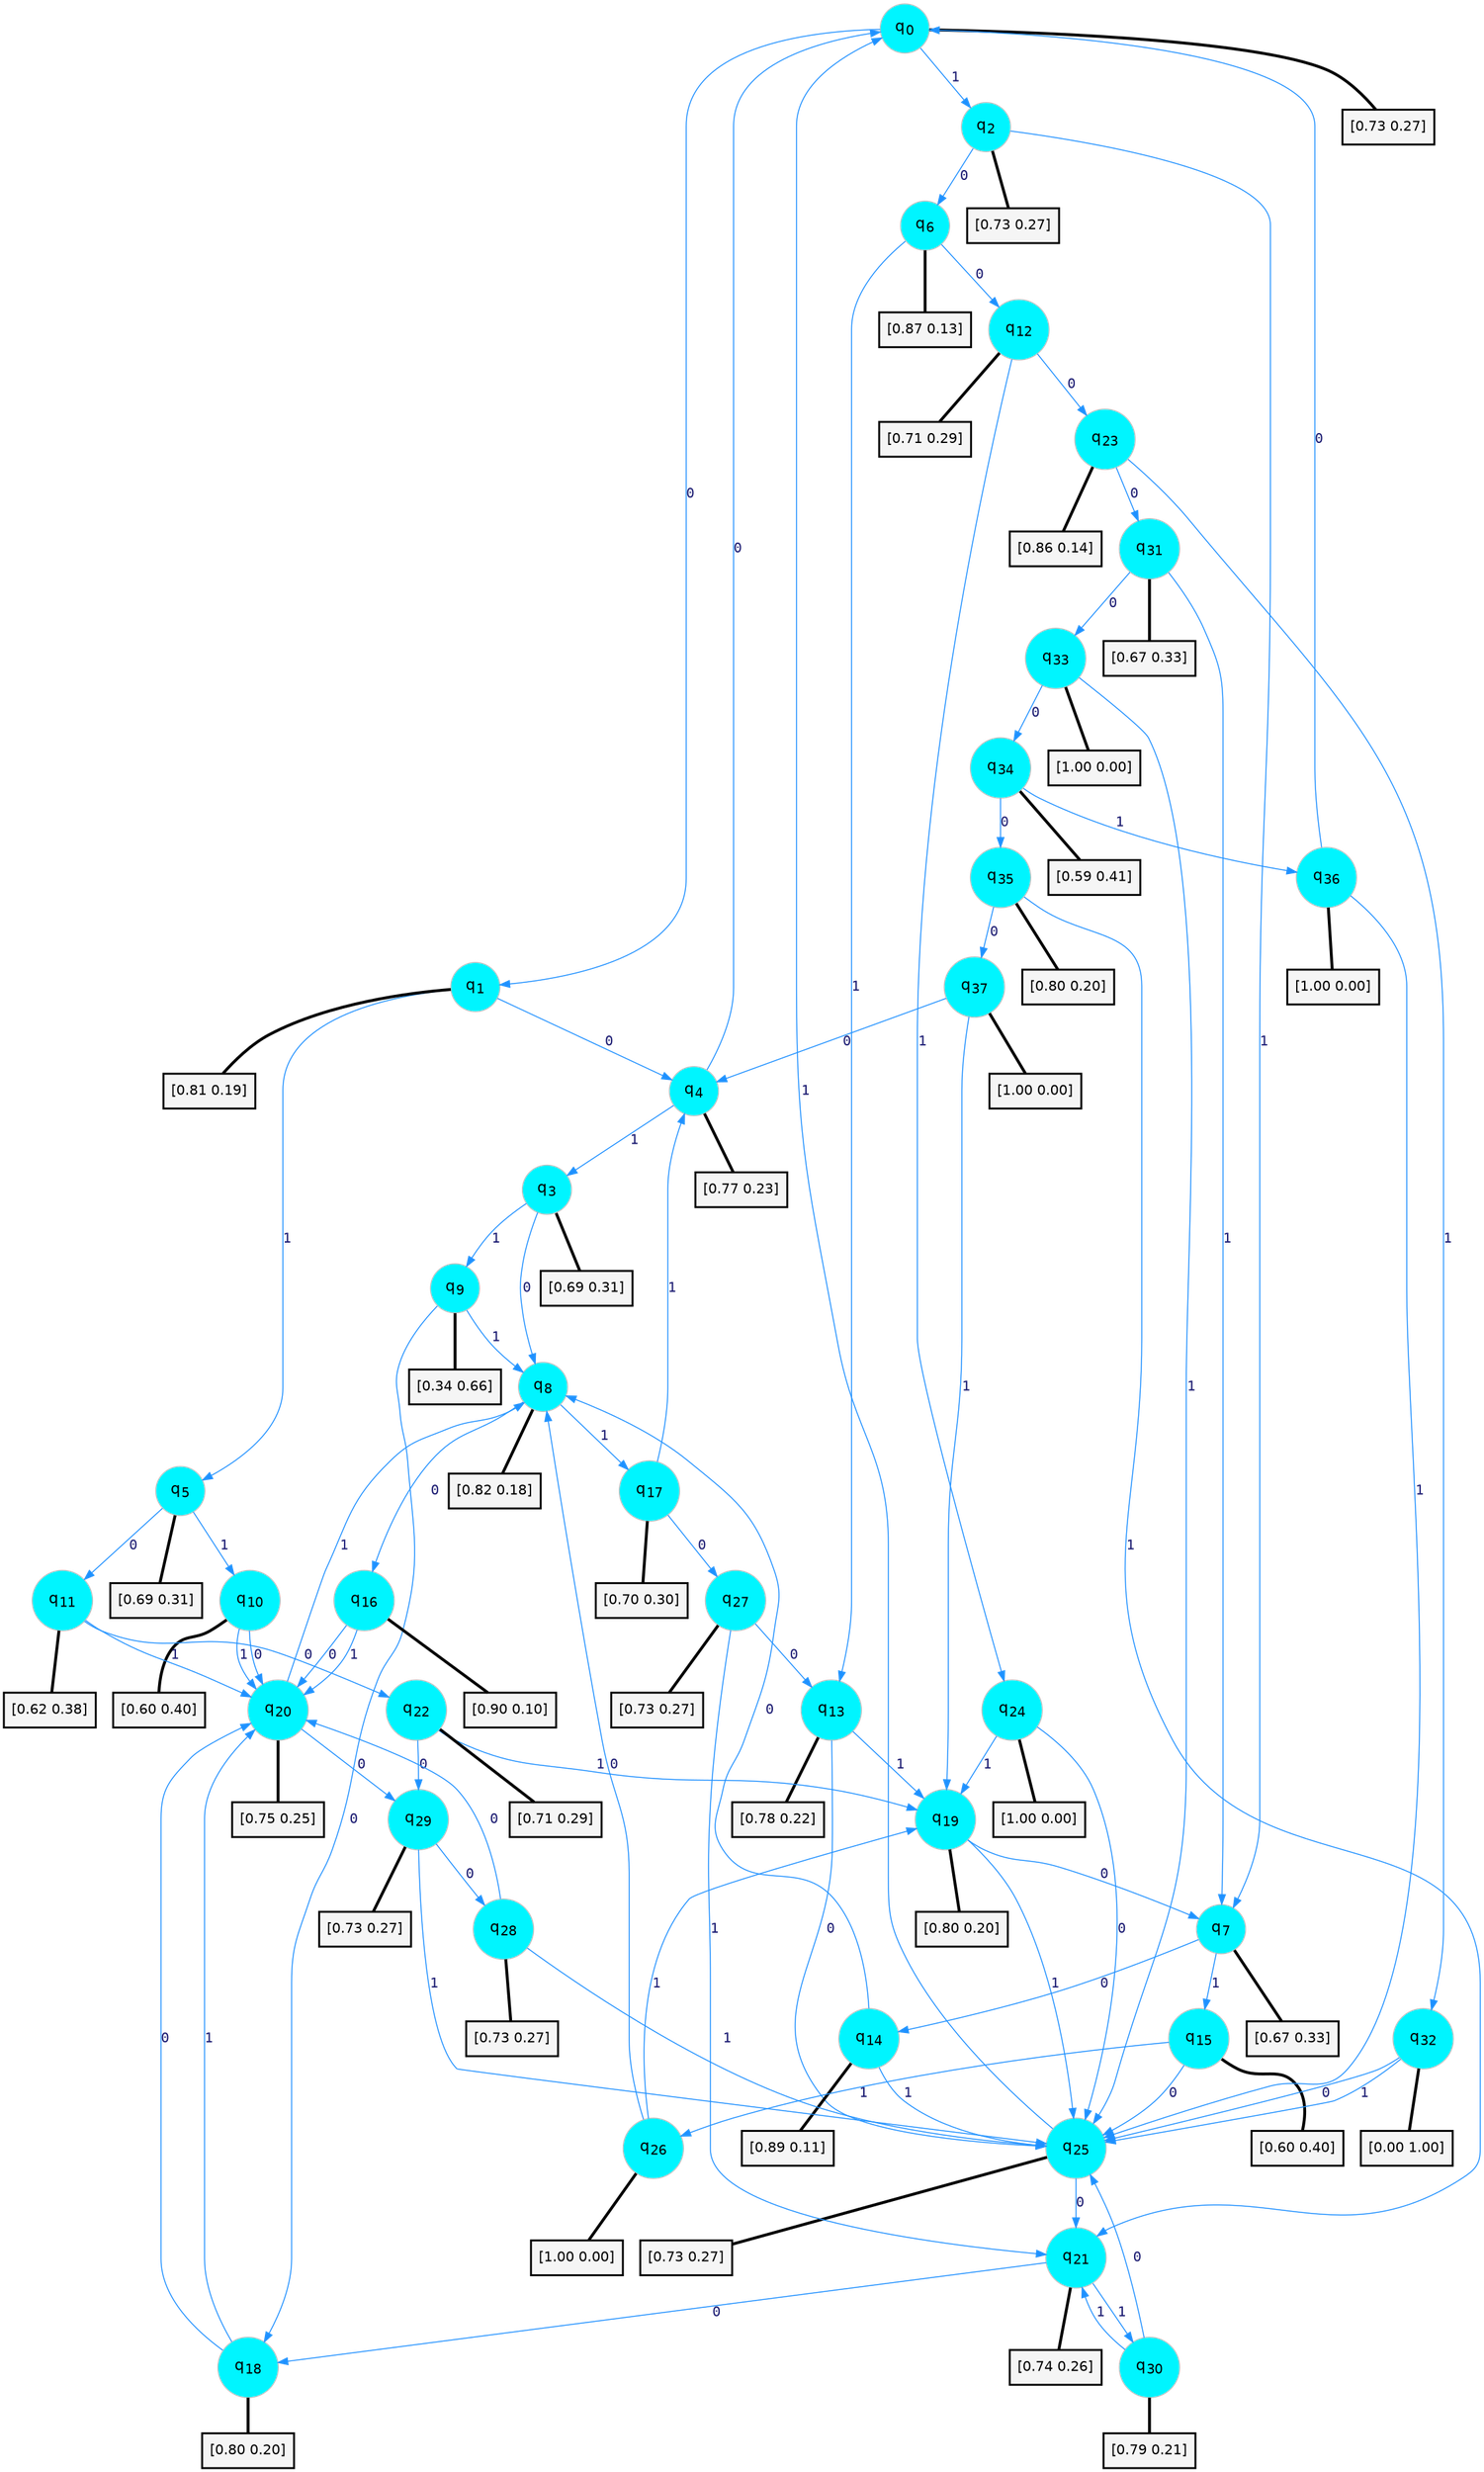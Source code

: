 digraph G {
graph [
bgcolor=transparent, dpi=300, rankdir=TD, size="40,25"];
node [
color=gray, fillcolor=turquoise1, fontcolor=black, fontname=Helvetica, fontsize=16, fontweight=bold, shape=circle, style=filled];
edge [
arrowsize=1, color=dodgerblue1, fontcolor=midnightblue, fontname=courier, fontweight=bold, penwidth=1, style=solid, weight=20];
0[label=<q<SUB>0</SUB>>];
1[label=<q<SUB>1</SUB>>];
2[label=<q<SUB>2</SUB>>];
3[label=<q<SUB>3</SUB>>];
4[label=<q<SUB>4</SUB>>];
5[label=<q<SUB>5</SUB>>];
6[label=<q<SUB>6</SUB>>];
7[label=<q<SUB>7</SUB>>];
8[label=<q<SUB>8</SUB>>];
9[label=<q<SUB>9</SUB>>];
10[label=<q<SUB>10</SUB>>];
11[label=<q<SUB>11</SUB>>];
12[label=<q<SUB>12</SUB>>];
13[label=<q<SUB>13</SUB>>];
14[label=<q<SUB>14</SUB>>];
15[label=<q<SUB>15</SUB>>];
16[label=<q<SUB>16</SUB>>];
17[label=<q<SUB>17</SUB>>];
18[label=<q<SUB>18</SUB>>];
19[label=<q<SUB>19</SUB>>];
20[label=<q<SUB>20</SUB>>];
21[label=<q<SUB>21</SUB>>];
22[label=<q<SUB>22</SUB>>];
23[label=<q<SUB>23</SUB>>];
24[label=<q<SUB>24</SUB>>];
25[label=<q<SUB>25</SUB>>];
26[label=<q<SUB>26</SUB>>];
27[label=<q<SUB>27</SUB>>];
28[label=<q<SUB>28</SUB>>];
29[label=<q<SUB>29</SUB>>];
30[label=<q<SUB>30</SUB>>];
31[label=<q<SUB>31</SUB>>];
32[label=<q<SUB>32</SUB>>];
33[label=<q<SUB>33</SUB>>];
34[label=<q<SUB>34</SUB>>];
35[label=<q<SUB>35</SUB>>];
36[label=<q<SUB>36</SUB>>];
37[label=<q<SUB>37</SUB>>];
38[label="[0.73 0.27]", shape=box,fontcolor=black, fontname=Helvetica, fontsize=14, penwidth=2, fillcolor=whitesmoke,color=black];
39[label="[0.81 0.19]", shape=box,fontcolor=black, fontname=Helvetica, fontsize=14, penwidth=2, fillcolor=whitesmoke,color=black];
40[label="[0.73 0.27]", shape=box,fontcolor=black, fontname=Helvetica, fontsize=14, penwidth=2, fillcolor=whitesmoke,color=black];
41[label="[0.69 0.31]", shape=box,fontcolor=black, fontname=Helvetica, fontsize=14, penwidth=2, fillcolor=whitesmoke,color=black];
42[label="[0.77 0.23]", shape=box,fontcolor=black, fontname=Helvetica, fontsize=14, penwidth=2, fillcolor=whitesmoke,color=black];
43[label="[0.69 0.31]", shape=box,fontcolor=black, fontname=Helvetica, fontsize=14, penwidth=2, fillcolor=whitesmoke,color=black];
44[label="[0.87 0.13]", shape=box,fontcolor=black, fontname=Helvetica, fontsize=14, penwidth=2, fillcolor=whitesmoke,color=black];
45[label="[0.67 0.33]", shape=box,fontcolor=black, fontname=Helvetica, fontsize=14, penwidth=2, fillcolor=whitesmoke,color=black];
46[label="[0.82 0.18]", shape=box,fontcolor=black, fontname=Helvetica, fontsize=14, penwidth=2, fillcolor=whitesmoke,color=black];
47[label="[0.34 0.66]", shape=box,fontcolor=black, fontname=Helvetica, fontsize=14, penwidth=2, fillcolor=whitesmoke,color=black];
48[label="[0.60 0.40]", shape=box,fontcolor=black, fontname=Helvetica, fontsize=14, penwidth=2, fillcolor=whitesmoke,color=black];
49[label="[0.62 0.38]", shape=box,fontcolor=black, fontname=Helvetica, fontsize=14, penwidth=2, fillcolor=whitesmoke,color=black];
50[label="[0.71 0.29]", shape=box,fontcolor=black, fontname=Helvetica, fontsize=14, penwidth=2, fillcolor=whitesmoke,color=black];
51[label="[0.78 0.22]", shape=box,fontcolor=black, fontname=Helvetica, fontsize=14, penwidth=2, fillcolor=whitesmoke,color=black];
52[label="[0.89 0.11]", shape=box,fontcolor=black, fontname=Helvetica, fontsize=14, penwidth=2, fillcolor=whitesmoke,color=black];
53[label="[0.60 0.40]", shape=box,fontcolor=black, fontname=Helvetica, fontsize=14, penwidth=2, fillcolor=whitesmoke,color=black];
54[label="[0.90 0.10]", shape=box,fontcolor=black, fontname=Helvetica, fontsize=14, penwidth=2, fillcolor=whitesmoke,color=black];
55[label="[0.70 0.30]", shape=box,fontcolor=black, fontname=Helvetica, fontsize=14, penwidth=2, fillcolor=whitesmoke,color=black];
56[label="[0.80 0.20]", shape=box,fontcolor=black, fontname=Helvetica, fontsize=14, penwidth=2, fillcolor=whitesmoke,color=black];
57[label="[0.80 0.20]", shape=box,fontcolor=black, fontname=Helvetica, fontsize=14, penwidth=2, fillcolor=whitesmoke,color=black];
58[label="[0.75 0.25]", shape=box,fontcolor=black, fontname=Helvetica, fontsize=14, penwidth=2, fillcolor=whitesmoke,color=black];
59[label="[0.74 0.26]", shape=box,fontcolor=black, fontname=Helvetica, fontsize=14, penwidth=2, fillcolor=whitesmoke,color=black];
60[label="[0.71 0.29]", shape=box,fontcolor=black, fontname=Helvetica, fontsize=14, penwidth=2, fillcolor=whitesmoke,color=black];
61[label="[0.86 0.14]", shape=box,fontcolor=black, fontname=Helvetica, fontsize=14, penwidth=2, fillcolor=whitesmoke,color=black];
62[label="[1.00 0.00]", shape=box,fontcolor=black, fontname=Helvetica, fontsize=14, penwidth=2, fillcolor=whitesmoke,color=black];
63[label="[0.73 0.27]", shape=box,fontcolor=black, fontname=Helvetica, fontsize=14, penwidth=2, fillcolor=whitesmoke,color=black];
64[label="[1.00 0.00]", shape=box,fontcolor=black, fontname=Helvetica, fontsize=14, penwidth=2, fillcolor=whitesmoke,color=black];
65[label="[0.73 0.27]", shape=box,fontcolor=black, fontname=Helvetica, fontsize=14, penwidth=2, fillcolor=whitesmoke,color=black];
66[label="[0.73 0.27]", shape=box,fontcolor=black, fontname=Helvetica, fontsize=14, penwidth=2, fillcolor=whitesmoke,color=black];
67[label="[0.73 0.27]", shape=box,fontcolor=black, fontname=Helvetica, fontsize=14, penwidth=2, fillcolor=whitesmoke,color=black];
68[label="[0.79 0.21]", shape=box,fontcolor=black, fontname=Helvetica, fontsize=14, penwidth=2, fillcolor=whitesmoke,color=black];
69[label="[0.67 0.33]", shape=box,fontcolor=black, fontname=Helvetica, fontsize=14, penwidth=2, fillcolor=whitesmoke,color=black];
70[label="[0.00 1.00]", shape=box,fontcolor=black, fontname=Helvetica, fontsize=14, penwidth=2, fillcolor=whitesmoke,color=black];
71[label="[1.00 0.00]", shape=box,fontcolor=black, fontname=Helvetica, fontsize=14, penwidth=2, fillcolor=whitesmoke,color=black];
72[label="[0.59 0.41]", shape=box,fontcolor=black, fontname=Helvetica, fontsize=14, penwidth=2, fillcolor=whitesmoke,color=black];
73[label="[0.80 0.20]", shape=box,fontcolor=black, fontname=Helvetica, fontsize=14, penwidth=2, fillcolor=whitesmoke,color=black];
74[label="[1.00 0.00]", shape=box,fontcolor=black, fontname=Helvetica, fontsize=14, penwidth=2, fillcolor=whitesmoke,color=black];
75[label="[1.00 0.00]", shape=box,fontcolor=black, fontname=Helvetica, fontsize=14, penwidth=2, fillcolor=whitesmoke,color=black];
0->1 [label=0];
0->2 [label=1];
0->38 [arrowhead=none, penwidth=3,color=black];
1->4 [label=0];
1->5 [label=1];
1->39 [arrowhead=none, penwidth=3,color=black];
2->6 [label=0];
2->7 [label=1];
2->40 [arrowhead=none, penwidth=3,color=black];
3->8 [label=0];
3->9 [label=1];
3->41 [arrowhead=none, penwidth=3,color=black];
4->0 [label=0];
4->3 [label=1];
4->42 [arrowhead=none, penwidth=3,color=black];
5->11 [label=0];
5->10 [label=1];
5->43 [arrowhead=none, penwidth=3,color=black];
6->12 [label=0];
6->13 [label=1];
6->44 [arrowhead=none, penwidth=3,color=black];
7->14 [label=0];
7->15 [label=1];
7->45 [arrowhead=none, penwidth=3,color=black];
8->16 [label=0];
8->17 [label=1];
8->46 [arrowhead=none, penwidth=3,color=black];
9->18 [label=0];
9->8 [label=1];
9->47 [arrowhead=none, penwidth=3,color=black];
10->20 [label=0];
10->20 [label=1];
10->48 [arrowhead=none, penwidth=3,color=black];
11->22 [label=0];
11->20 [label=1];
11->49 [arrowhead=none, penwidth=3,color=black];
12->23 [label=0];
12->24 [label=1];
12->50 [arrowhead=none, penwidth=3,color=black];
13->25 [label=0];
13->19 [label=1];
13->51 [arrowhead=none, penwidth=3,color=black];
14->8 [label=0];
14->25 [label=1];
14->52 [arrowhead=none, penwidth=3,color=black];
15->25 [label=0];
15->26 [label=1];
15->53 [arrowhead=none, penwidth=3,color=black];
16->20 [label=0];
16->20 [label=1];
16->54 [arrowhead=none, penwidth=3,color=black];
17->27 [label=0];
17->4 [label=1];
17->55 [arrowhead=none, penwidth=3,color=black];
18->20 [label=0];
18->20 [label=1];
18->56 [arrowhead=none, penwidth=3,color=black];
19->7 [label=0];
19->25 [label=1];
19->57 [arrowhead=none, penwidth=3,color=black];
20->29 [label=0];
20->8 [label=1];
20->58 [arrowhead=none, penwidth=3,color=black];
21->18 [label=0];
21->30 [label=1];
21->59 [arrowhead=none, penwidth=3,color=black];
22->29 [label=0];
22->19 [label=1];
22->60 [arrowhead=none, penwidth=3,color=black];
23->31 [label=0];
23->32 [label=1];
23->61 [arrowhead=none, penwidth=3,color=black];
24->25 [label=0];
24->19 [label=1];
24->62 [arrowhead=none, penwidth=3,color=black];
25->21 [label=0];
25->0 [label=1];
25->63 [arrowhead=none, penwidth=3,color=black];
26->8 [label=0];
26->19 [label=1];
26->64 [arrowhead=none, penwidth=3,color=black];
27->13 [label=0];
27->21 [label=1];
27->65 [arrowhead=none, penwidth=3,color=black];
28->20 [label=0];
28->25 [label=1];
28->66 [arrowhead=none, penwidth=3,color=black];
29->28 [label=0];
29->25 [label=1];
29->67 [arrowhead=none, penwidth=3,color=black];
30->25 [label=0];
30->21 [label=1];
30->68 [arrowhead=none, penwidth=3,color=black];
31->33 [label=0];
31->7 [label=1];
31->69 [arrowhead=none, penwidth=3,color=black];
32->25 [label=0];
32->25 [label=1];
32->70 [arrowhead=none, penwidth=3,color=black];
33->34 [label=0];
33->25 [label=1];
33->71 [arrowhead=none, penwidth=3,color=black];
34->35 [label=0];
34->36 [label=1];
34->72 [arrowhead=none, penwidth=3,color=black];
35->37 [label=0];
35->21 [label=1];
35->73 [arrowhead=none, penwidth=3,color=black];
36->0 [label=0];
36->25 [label=1];
36->74 [arrowhead=none, penwidth=3,color=black];
37->4 [label=0];
37->19 [label=1];
37->75 [arrowhead=none, penwidth=3,color=black];
}
